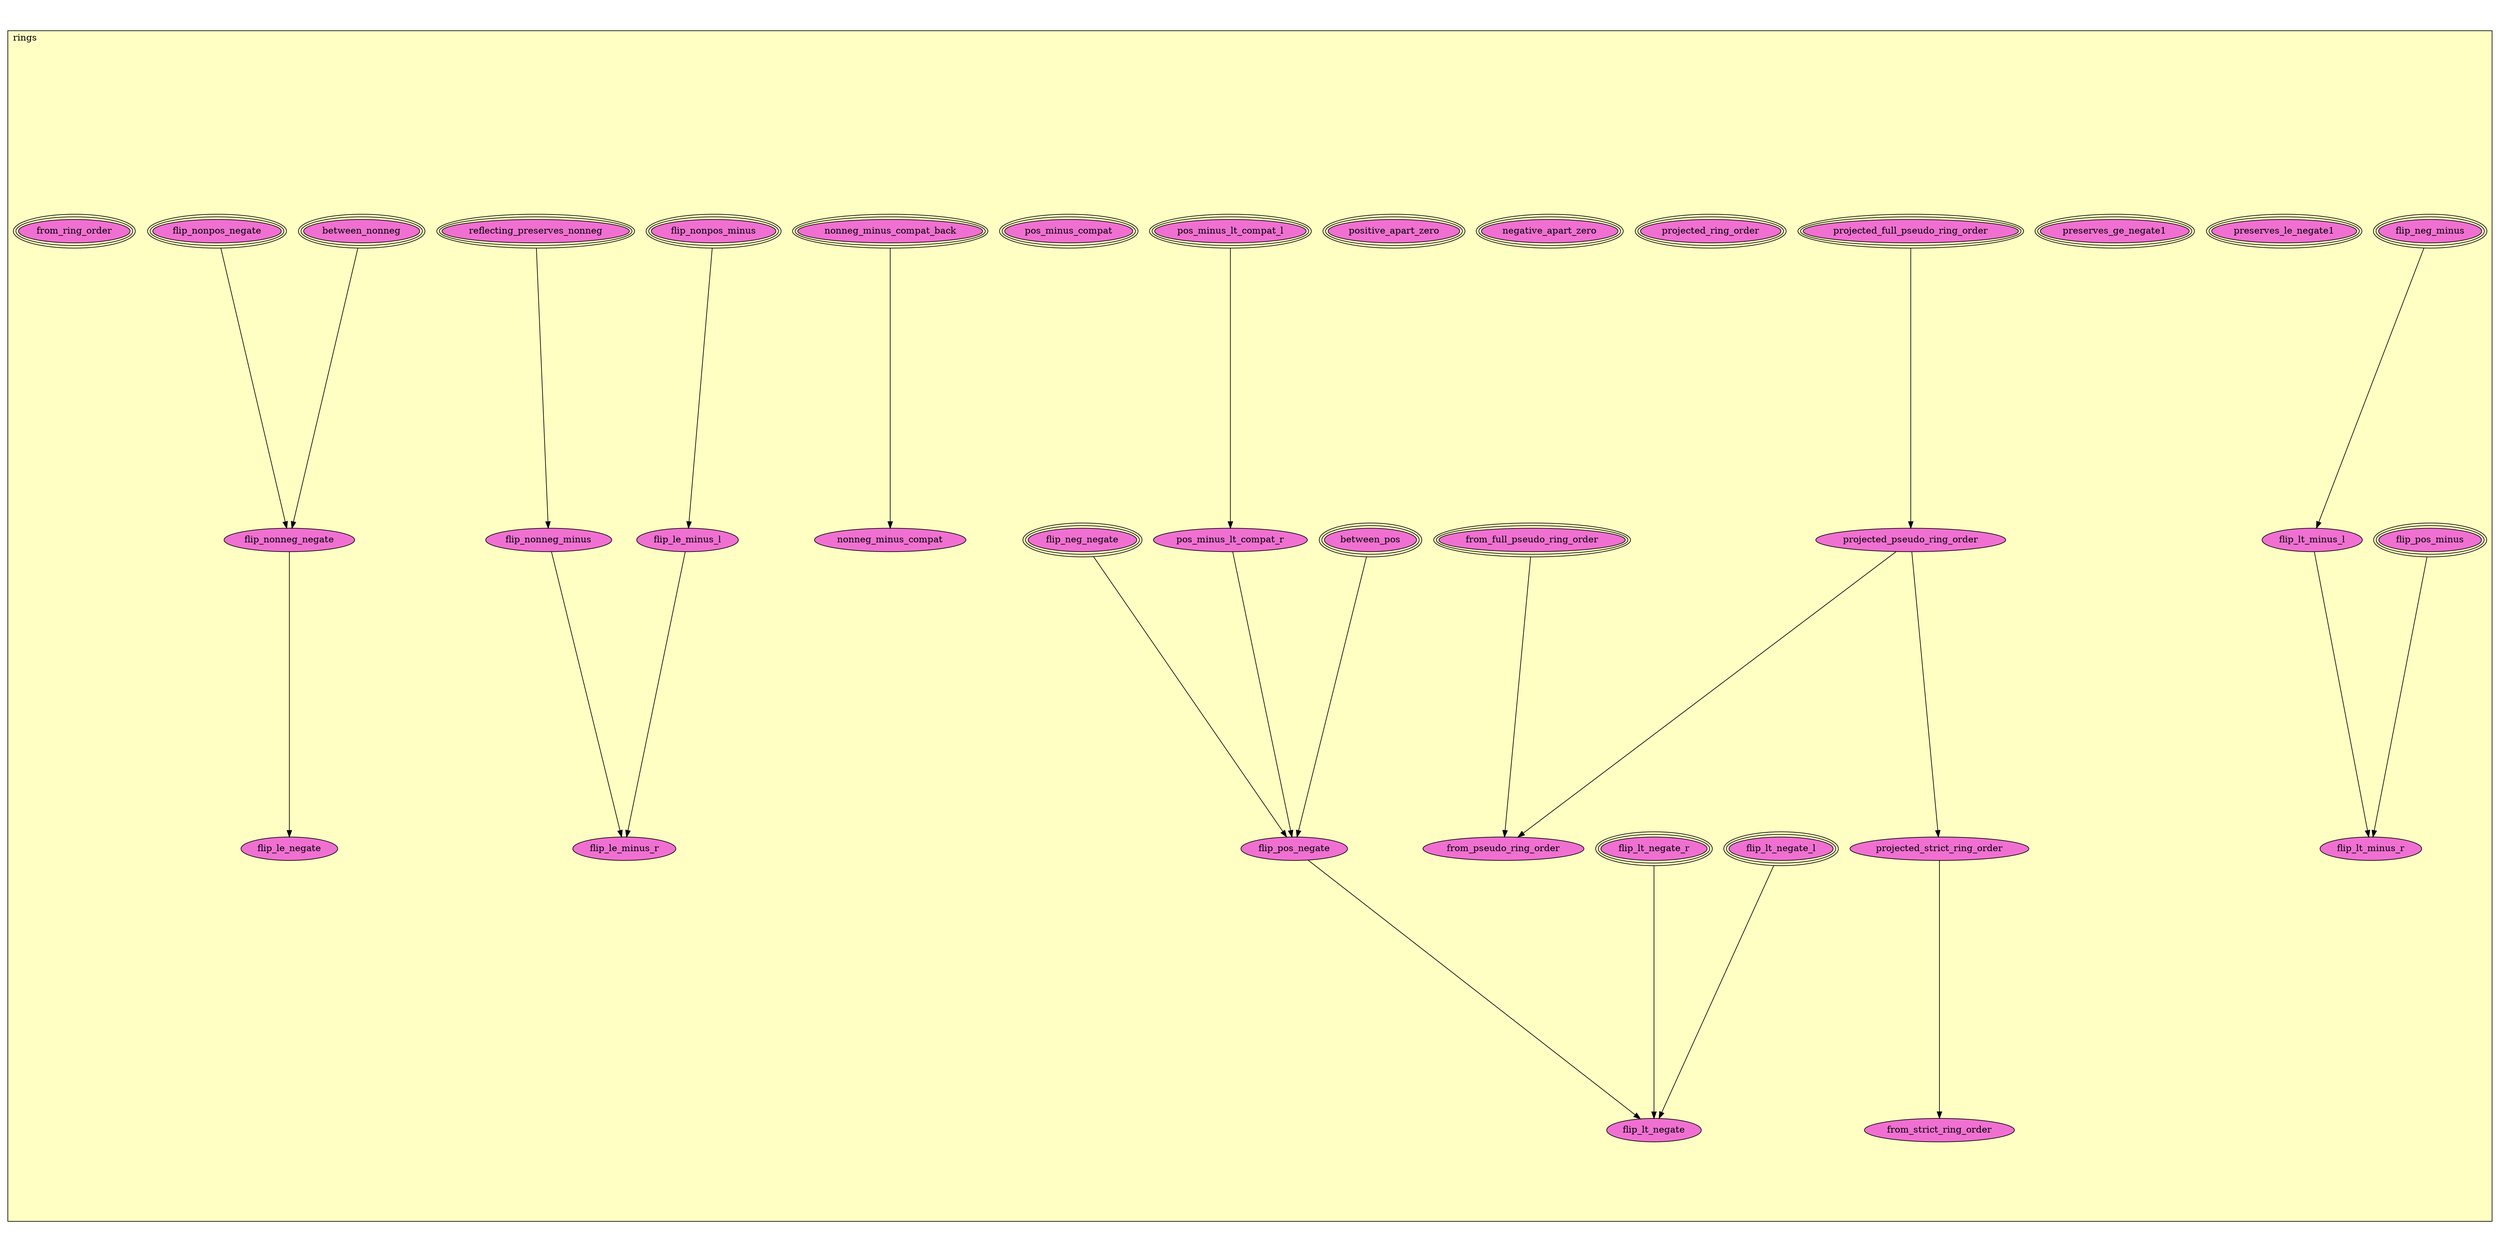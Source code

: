 digraph HoTT_Classes_orders_rings {
  graph [ratio=0.5]
  node [style=filled]
rings_projected_full_pseudo_ring_order [label="projected_full_pseudo_ring_order", URL=<rings.html#projected_full_pseudo_ring_order>, peripheries=3, fillcolor="#F070D1"] ;
rings_projected_pseudo_ring_order [label="projected_pseudo_ring_order", URL=<rings.html#projected_pseudo_ring_order>, fillcolor="#F070D1"] ;
rings_projected_strict_ring_order [label="projected_strict_ring_order", URL=<rings.html#projected_strict_ring_order>, fillcolor="#F070D1"] ;
rings_preserves_le_negate1 [label="preserves_le_negate1", URL=<rings.html#preserves_le_negate1>, peripheries=3, fillcolor="#F070D1"] ;
rings_preserves_ge_negate1 [label="preserves_ge_negate1", URL=<rings.html#preserves_ge_negate1>, peripheries=3, fillcolor="#F070D1"] ;
rings_reflecting_preserves_nonneg [label="reflecting_preserves_nonneg", URL=<rings.html#reflecting_preserves_nonneg>, peripheries=3, fillcolor="#F070D1"] ;
rings_projected_ring_order [label="projected_ring_order", URL=<rings.html#projected_ring_order>, peripheries=3, fillcolor="#F070D1"] ;
rings_negative_apart_zero [label="negative_apart_zero", URL=<rings.html#negative_apart_zero>, peripheries=3, fillcolor="#F070D1"] ;
rings_positive_apart_zero [label="positive_apart_zero", URL=<rings.html#positive_apart_zero>, peripheries=3, fillcolor="#F070D1"] ;
rings_between_pos [label="between_pos", URL=<rings.html#between_pos>, peripheries=3, fillcolor="#F070D1"] ;
rings_pos_minus_lt_compat_l [label="pos_minus_lt_compat_l", URL=<rings.html#pos_minus_lt_compat_l>, peripheries=3, fillcolor="#F070D1"] ;
rings_pos_minus_lt_compat_r [label="pos_minus_lt_compat_r", URL=<rings.html#pos_minus_lt_compat_r>, fillcolor="#F070D1"] ;
rings_pos_minus_compat [label="pos_minus_compat", URL=<rings.html#pos_minus_compat>, peripheries=3, fillcolor="#F070D1"] ;
rings_flip_neg_minus [label="flip_neg_minus", URL=<rings.html#flip_neg_minus>, peripheries=3, fillcolor="#F070D1"] ;
rings_flip_pos_minus [label="flip_pos_minus", URL=<rings.html#flip_pos_minus>, peripheries=3, fillcolor="#F070D1"] ;
rings_flip_lt_minus_l [label="flip_lt_minus_l", URL=<rings.html#flip_lt_minus_l>, fillcolor="#F070D1"] ;
rings_flip_lt_minus_r [label="flip_lt_minus_r", URL=<rings.html#flip_lt_minus_r>, fillcolor="#F070D1"] ;
rings_flip_neg_negate [label="flip_neg_negate", URL=<rings.html#flip_neg_negate>, peripheries=3, fillcolor="#F070D1"] ;
rings_flip_pos_negate [label="flip_pos_negate", URL=<rings.html#flip_pos_negate>, fillcolor="#F070D1"] ;
rings_flip_lt_negate_l [label="flip_lt_negate_l", URL=<rings.html#flip_lt_negate_l>, peripheries=3, fillcolor="#F070D1"] ;
rings_flip_lt_negate_r [label="flip_lt_negate_r", URL=<rings.html#flip_lt_negate_r>, peripheries=3, fillcolor="#F070D1"] ;
rings_flip_lt_negate [label="flip_lt_negate", URL=<rings.html#flip_lt_negate>, fillcolor="#F070D1"] ;
rings_between_nonneg [label="between_nonneg", URL=<rings.html#between_nonneg>, peripheries=3, fillcolor="#F070D1"] ;
rings_nonneg_minus_compat_back [label="nonneg_minus_compat_back", URL=<rings.html#nonneg_minus_compat_back>, peripheries=3, fillcolor="#F070D1"] ;
rings_nonneg_minus_compat [label="nonneg_minus_compat", URL=<rings.html#nonneg_minus_compat>, fillcolor="#F070D1"] ;
rings_flip_nonpos_minus [label="flip_nonpos_minus", URL=<rings.html#flip_nonpos_minus>, peripheries=3, fillcolor="#F070D1"] ;
rings_flip_nonneg_minus [label="flip_nonneg_minus", URL=<rings.html#flip_nonneg_minus>, fillcolor="#F070D1"] ;
rings_flip_le_minus_l [label="flip_le_minus_l", URL=<rings.html#flip_le_minus_l>, fillcolor="#F070D1"] ;
rings_flip_le_minus_r [label="flip_le_minus_r", URL=<rings.html#flip_le_minus_r>, fillcolor="#F070D1"] ;
rings_flip_nonpos_negate [label="flip_nonpos_negate", URL=<rings.html#flip_nonpos_negate>, peripheries=3, fillcolor="#F070D1"] ;
rings_flip_nonneg_negate [label="flip_nonneg_negate", URL=<rings.html#flip_nonneg_negate>, fillcolor="#F070D1"] ;
rings_flip_le_negate [label="flip_le_negate", URL=<rings.html#flip_le_negate>, fillcolor="#F070D1"] ;
rings_from_full_pseudo_ring_order [label="from_full_pseudo_ring_order", URL=<rings.html#from_full_pseudo_ring_order>, peripheries=3, fillcolor="#F070D1"] ;
rings_from_pseudo_ring_order [label="from_pseudo_ring_order", URL=<rings.html#from_pseudo_ring_order>, fillcolor="#F070D1"] ;
rings_from_strict_ring_order [label="from_strict_ring_order", URL=<rings.html#from_strict_ring_order>, fillcolor="#F070D1"] ;
rings_from_ring_order [label="from_ring_order", URL=<rings.html#from_ring_order>, peripheries=3, fillcolor="#F070D1"] ;
  rings_projected_full_pseudo_ring_order -> rings_projected_pseudo_ring_order [] ;
  rings_projected_pseudo_ring_order -> rings_projected_strict_ring_order [] ;
  rings_projected_pseudo_ring_order -> rings_from_pseudo_ring_order [] ;
  rings_projected_strict_ring_order -> rings_from_strict_ring_order [] ;
  rings_reflecting_preserves_nonneg -> rings_flip_nonneg_minus [] ;
  rings_between_pos -> rings_flip_pos_negate [] ;
  rings_pos_minus_lt_compat_l -> rings_pos_minus_lt_compat_r [] ;
  rings_pos_minus_lt_compat_r -> rings_flip_pos_negate [] ;
  rings_flip_neg_minus -> rings_flip_lt_minus_l [] ;
  rings_flip_pos_minus -> rings_flip_lt_minus_r [] ;
  rings_flip_lt_minus_l -> rings_flip_lt_minus_r [] ;
  rings_flip_neg_negate -> rings_flip_pos_negate [] ;
  rings_flip_pos_negate -> rings_flip_lt_negate [] ;
  rings_flip_lt_negate_l -> rings_flip_lt_negate [] ;
  rings_flip_lt_negate_r -> rings_flip_lt_negate [] ;
  rings_between_nonneg -> rings_flip_nonneg_negate [] ;
  rings_nonneg_minus_compat_back -> rings_nonneg_minus_compat [] ;
  rings_flip_nonpos_minus -> rings_flip_le_minus_l [] ;
  rings_flip_nonneg_minus -> rings_flip_le_minus_r [] ;
  rings_flip_le_minus_l -> rings_flip_le_minus_r [] ;
  rings_flip_nonpos_negate -> rings_flip_nonneg_negate [] ;
  rings_flip_nonneg_negate -> rings_flip_le_negate [] ;
  rings_from_full_pseudo_ring_order -> rings_from_pseudo_ring_order [] ;
subgraph cluster_rings { label="rings"; fillcolor="#FFFFC3"; labeljust=l; style=filled 
rings_from_ring_order; rings_from_strict_ring_order; rings_from_pseudo_ring_order; rings_from_full_pseudo_ring_order; rings_flip_le_negate; rings_flip_nonneg_negate; rings_flip_nonpos_negate; rings_flip_le_minus_r; rings_flip_le_minus_l; rings_flip_nonneg_minus; rings_flip_nonpos_minus; rings_nonneg_minus_compat; rings_nonneg_minus_compat_back; rings_between_nonneg; rings_flip_lt_negate; rings_flip_lt_negate_r; rings_flip_lt_negate_l; rings_flip_pos_negate; rings_flip_neg_negate; rings_flip_lt_minus_r; rings_flip_lt_minus_l; rings_flip_pos_minus; rings_flip_neg_minus; rings_pos_minus_compat; rings_pos_minus_lt_compat_r; rings_pos_minus_lt_compat_l; rings_between_pos; rings_positive_apart_zero; rings_negative_apart_zero; rings_projected_ring_order; rings_reflecting_preserves_nonneg; rings_preserves_ge_negate1; rings_preserves_le_negate1; rings_projected_strict_ring_order; rings_projected_pseudo_ring_order; rings_projected_full_pseudo_ring_order; };
} /* END */
